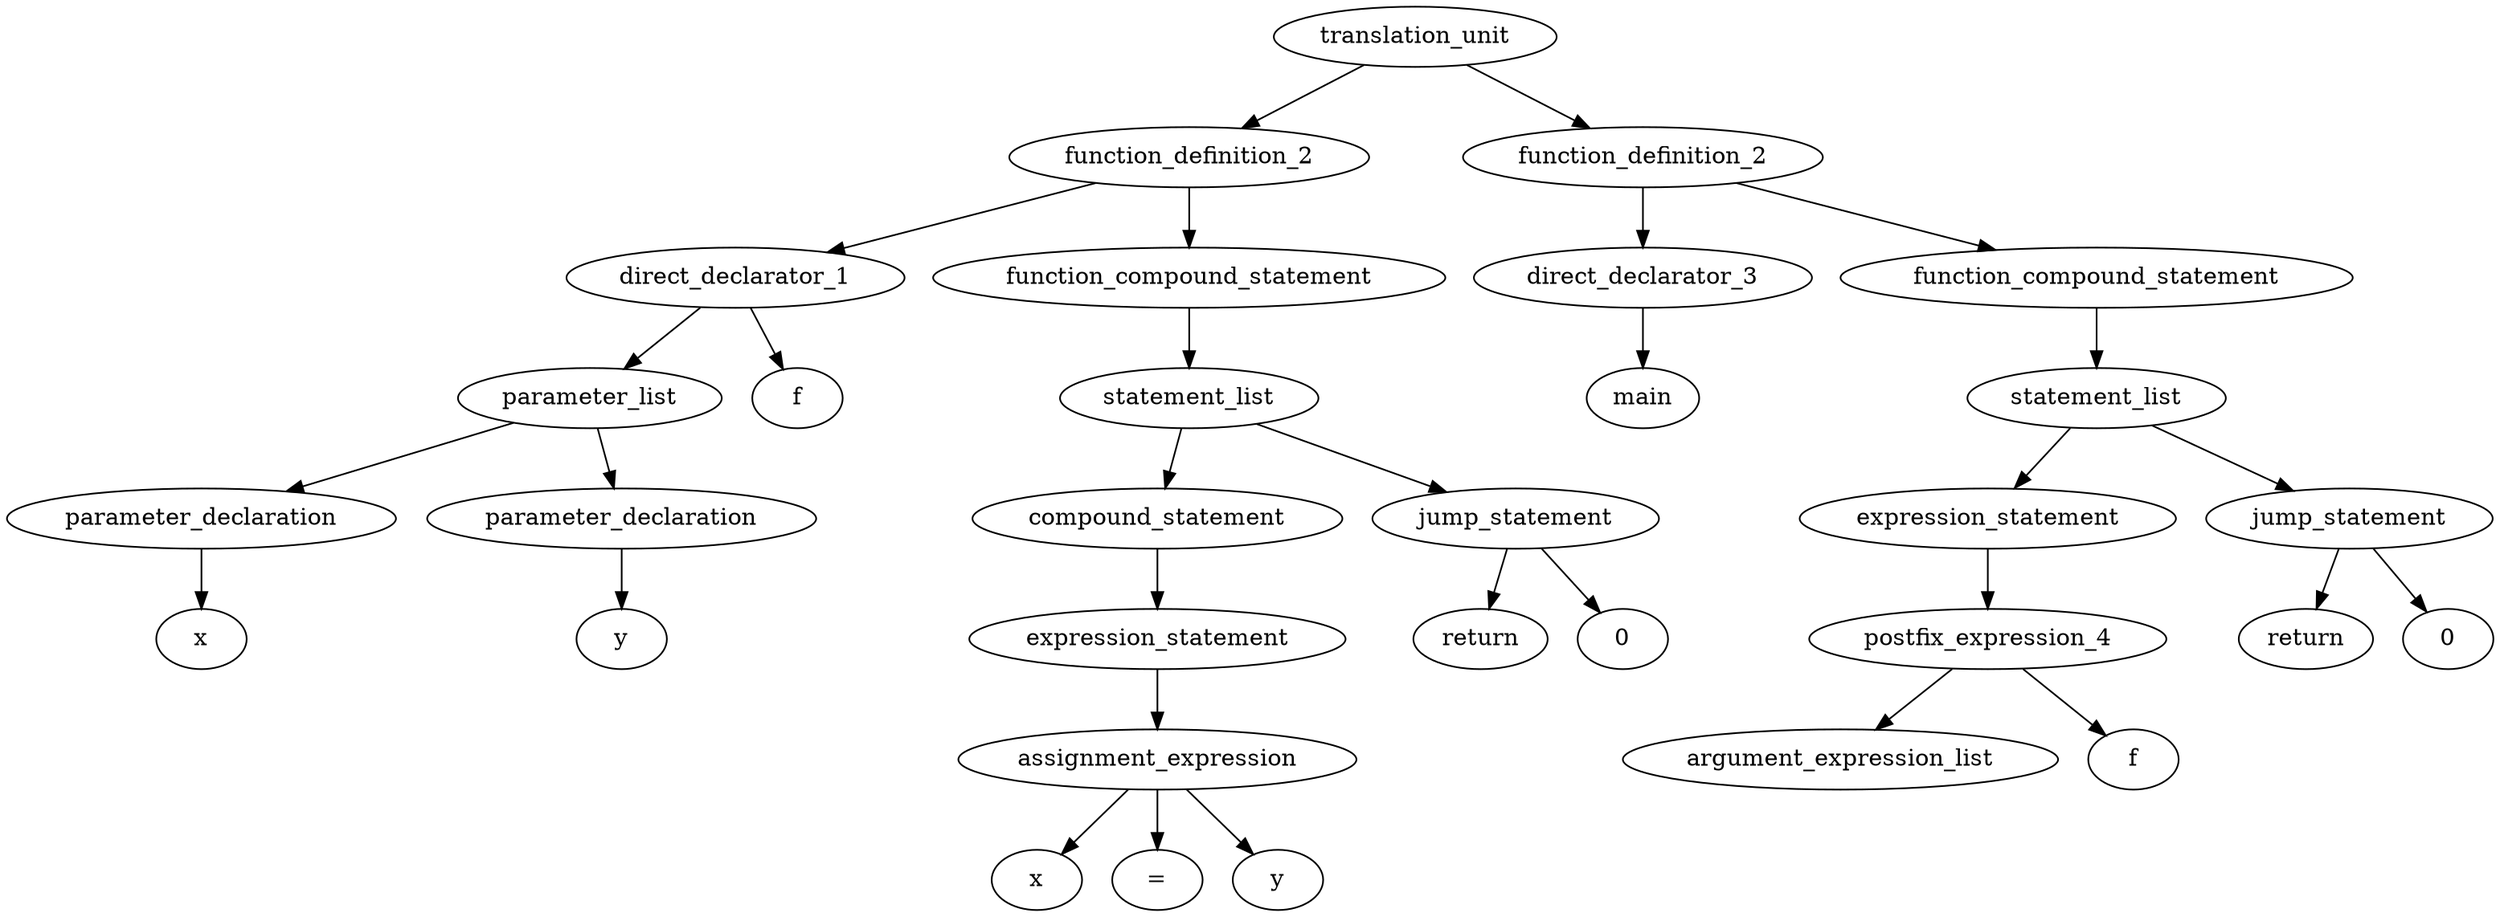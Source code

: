 digraph G {
1[label="parameter_declaration"]
2[label="x"]
1 -> 2
3[label="parameter_declaration"]
4[label="y"]
3 -> 4
5[label="parameter_list"]
5 -> 1
5 -> 3
6[label="direct_declarator_1"]
7[label="f"]
6 -> 7
6 -> 5
8[label="assignment_expression"]
9[label="x"]
8 -> 9
10[label="="]
8 -> 10
11[label="y"]
8 -> 11
12[label="expression_statement"]
12 -> 8
13[label="compound_statement"]
13 -> 12
14[label="jump_statement"]
15[label="return"]
14 -> 15
16[label="0"]
14 -> 16
17[label="statement_list"]
17 -> 13
17 -> 14
18[label="function_compound_statement"]
18 -> 17
19[label="function_definition_2"]
19 -> 6
19 -> 18
20[label="direct_declarator_3"]
21[label="main"]
20 -> 21
22[label="argument_expression_list"]
23[label="postfix_expression_4"]
24[label="f"]
23 -> 24
23 -> 22
25[label="expression_statement"]
25 -> 23
26[label="jump_statement"]
27[label="return"]
26 -> 27
28[label="0"]
26 -> 28
29[label="statement_list"]
29 -> 25
29 -> 26
30[label="function_compound_statement"]
30 -> 29
31[label="function_definition_2"]
31 -> 20
31 -> 30
32[label="translation_unit"]
32 -> 19
32 -> 31
}